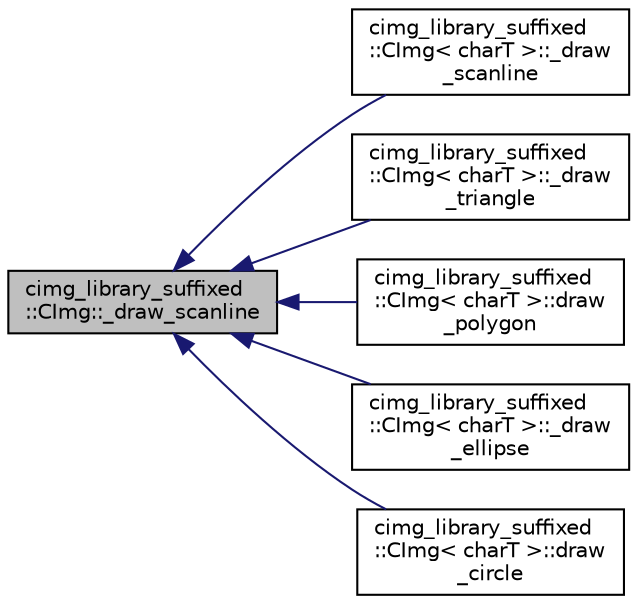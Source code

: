 digraph "cimg_library_suffixed::CImg::_draw_scanline"
{
  edge [fontname="Helvetica",fontsize="10",labelfontname="Helvetica",labelfontsize="10"];
  node [fontname="Helvetica",fontsize="10",shape=record];
  rankdir="LR";
  Node1 [label="cimg_library_suffixed\l::CImg::_draw_scanline",height=0.2,width=0.4,color="black", fillcolor="grey75", style="filled" fontcolor="black"];
  Node1 -> Node2 [dir="back",color="midnightblue",fontsize="10",style="solid",fontname="Helvetica"];
  Node2 [label="cimg_library_suffixed\l::CImg\< charT \>::_draw\l_scanline",height=0.2,width=0.4,color="black", fillcolor="white", style="filled",URL="$structcimg__library__suffixed_1_1_c_img.html#a6a5636c6f86539456e12d25453273221"];
  Node1 -> Node3 [dir="back",color="midnightblue",fontsize="10",style="solid",fontname="Helvetica"];
  Node3 [label="cimg_library_suffixed\l::CImg\< charT \>::_draw\l_triangle",height=0.2,width=0.4,color="black", fillcolor="white", style="filled",URL="$structcimg__library__suffixed_1_1_c_img.html#ac74ac385cd49f786ba83f543e2de7da1"];
  Node1 -> Node4 [dir="back",color="midnightblue",fontsize="10",style="solid",fontname="Helvetica"];
  Node4 [label="cimg_library_suffixed\l::CImg\< charT \>::draw\l_polygon",height=0.2,width=0.4,color="black", fillcolor="white", style="filled",URL="$structcimg__library__suffixed_1_1_c_img.html#a6e214a3b80ca7c326441a48f7745195c",tooltip="Draw a filled 2d polygon."];
  Node1 -> Node5 [dir="back",color="midnightblue",fontsize="10",style="solid",fontname="Helvetica"];
  Node5 [label="cimg_library_suffixed\l::CImg\< charT \>::_draw\l_ellipse",height=0.2,width=0.4,color="black", fillcolor="white", style="filled",URL="$structcimg__library__suffixed_1_1_c_img.html#aea02b9cdc8518779ac4397ed0c733757"];
  Node1 -> Node6 [dir="back",color="midnightblue",fontsize="10",style="solid",fontname="Helvetica"];
  Node6 [label="cimg_library_suffixed\l::CImg\< charT \>::draw\l_circle",height=0.2,width=0.4,color="black", fillcolor="white", style="filled",URL="$structcimg__library__suffixed_1_1_c_img.html#a11e41eb41c38defbc9d75a6fc67c781b",tooltip="Draw a filled 2d circle."];
}
